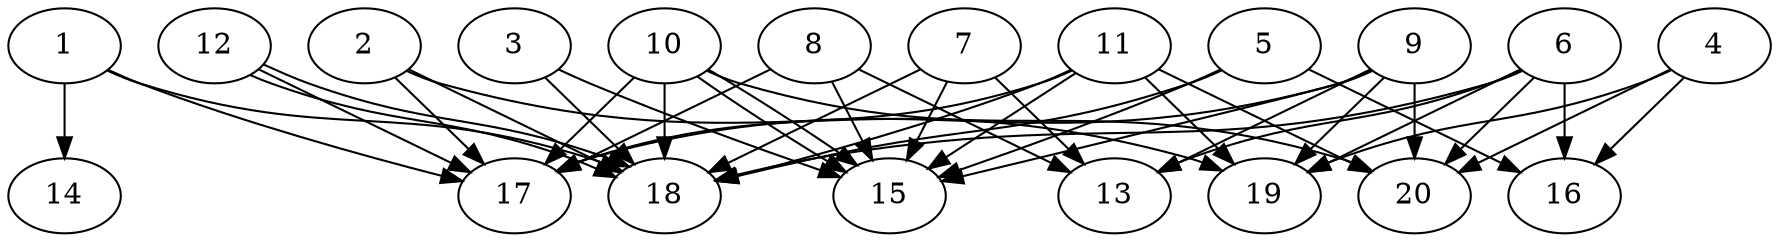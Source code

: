 // DAG automatically generated by daggen at Wed Jul 24 21:20:06 2019
// ./daggen --dot -n 20 --ccr 0.4 --fat 0.8 --regular 0.5 --density 0.8 --mindata 5242880 --maxdata 52428800 
digraph G {
  1 [size="69690880", alpha="0.13", expect_size="27876352"] 
  1 -> 14 [size ="27876352"]
  1 -> 17 [size ="27876352"]
  1 -> 18 [size ="27876352"]
  2 [size="57313280", alpha="0.01", expect_size="22925312"] 
  2 -> 17 [size ="22925312"]
  2 -> 18 [size ="22925312"]
  2 -> 19 [size ="22925312"]
  3 [size="59210240", alpha="0.15", expect_size="23684096"] 
  3 -> 15 [size ="23684096"]
  3 -> 18 [size ="23684096"]
  4 [size="72435200", alpha="0.17", expect_size="28974080"] 
  4 -> 16 [size ="28974080"]
  4 -> 19 [size ="28974080"]
  4 -> 20 [size ="28974080"]
  5 [size="70161920", alpha="0.17", expect_size="28064768"] 
  5 -> 15 [size ="28064768"]
  5 -> 16 [size ="28064768"]
  5 -> 18 [size ="28064768"]
  6 [size="39587840", alpha="0.09", expect_size="15835136"] 
  6 -> 13 [size ="15835136"]
  6 -> 16 [size ="15835136"]
  6 -> 18 [size ="15835136"]
  6 -> 19 [size ="15835136"]
  6 -> 20 [size ="15835136"]
  7 [size="19210240", alpha="0.10", expect_size="7684096"] 
  7 -> 13 [size ="7684096"]
  7 -> 15 [size ="7684096"]
  7 -> 18 [size ="7684096"]
  8 [size="80153600", alpha="0.01", expect_size="32061440"] 
  8 -> 13 [size ="32061440"]
  8 -> 15 [size ="32061440"]
  8 -> 17 [size ="32061440"]
  9 [size="50869760", alpha="0.07", expect_size="20347904"] 
  9 -> 13 [size ="20347904"]
  9 -> 15 [size ="20347904"]
  9 -> 17 [size ="20347904"]
  9 -> 19 [size ="20347904"]
  9 -> 20 [size ="20347904"]
  10 [size="44513280", alpha="0.02", expect_size="17805312"] 
  10 -> 15 [size ="17805312"]
  10 -> 15 [size ="17805312"]
  10 -> 17 [size ="17805312"]
  10 -> 18 [size ="17805312"]
  10 -> 20 [size ="17805312"]
  11 [size="117806080", alpha="0.19", expect_size="47122432"] 
  11 -> 15 [size ="47122432"]
  11 -> 17 [size ="47122432"]
  11 -> 18 [size ="47122432"]
  11 -> 19 [size ="47122432"]
  11 -> 20 [size ="47122432"]
  12 [size="75520000", alpha="0.16", expect_size="30208000"] 
  12 -> 17 [size ="30208000"]
  12 -> 18 [size ="30208000"]
  12 -> 18 [size ="30208000"]
  13 [size="81090560", alpha="0.05", expect_size="32436224"] 
  14 [size="53816320", alpha="0.16", expect_size="21526528"] 
  15 [size="38822400", alpha="0.10", expect_size="15528960"] 
  16 [size="22694400", alpha="0.11", expect_size="9077760"] 
  17 [size="73920000", alpha="0.05", expect_size="29568000"] 
  18 [size="13527040", alpha="0.10", expect_size="5410816"] 
  19 [size="21184000", alpha="0.16", expect_size="8473600"] 
  20 [size="61127680", alpha="0.12", expect_size="24451072"] 
}
